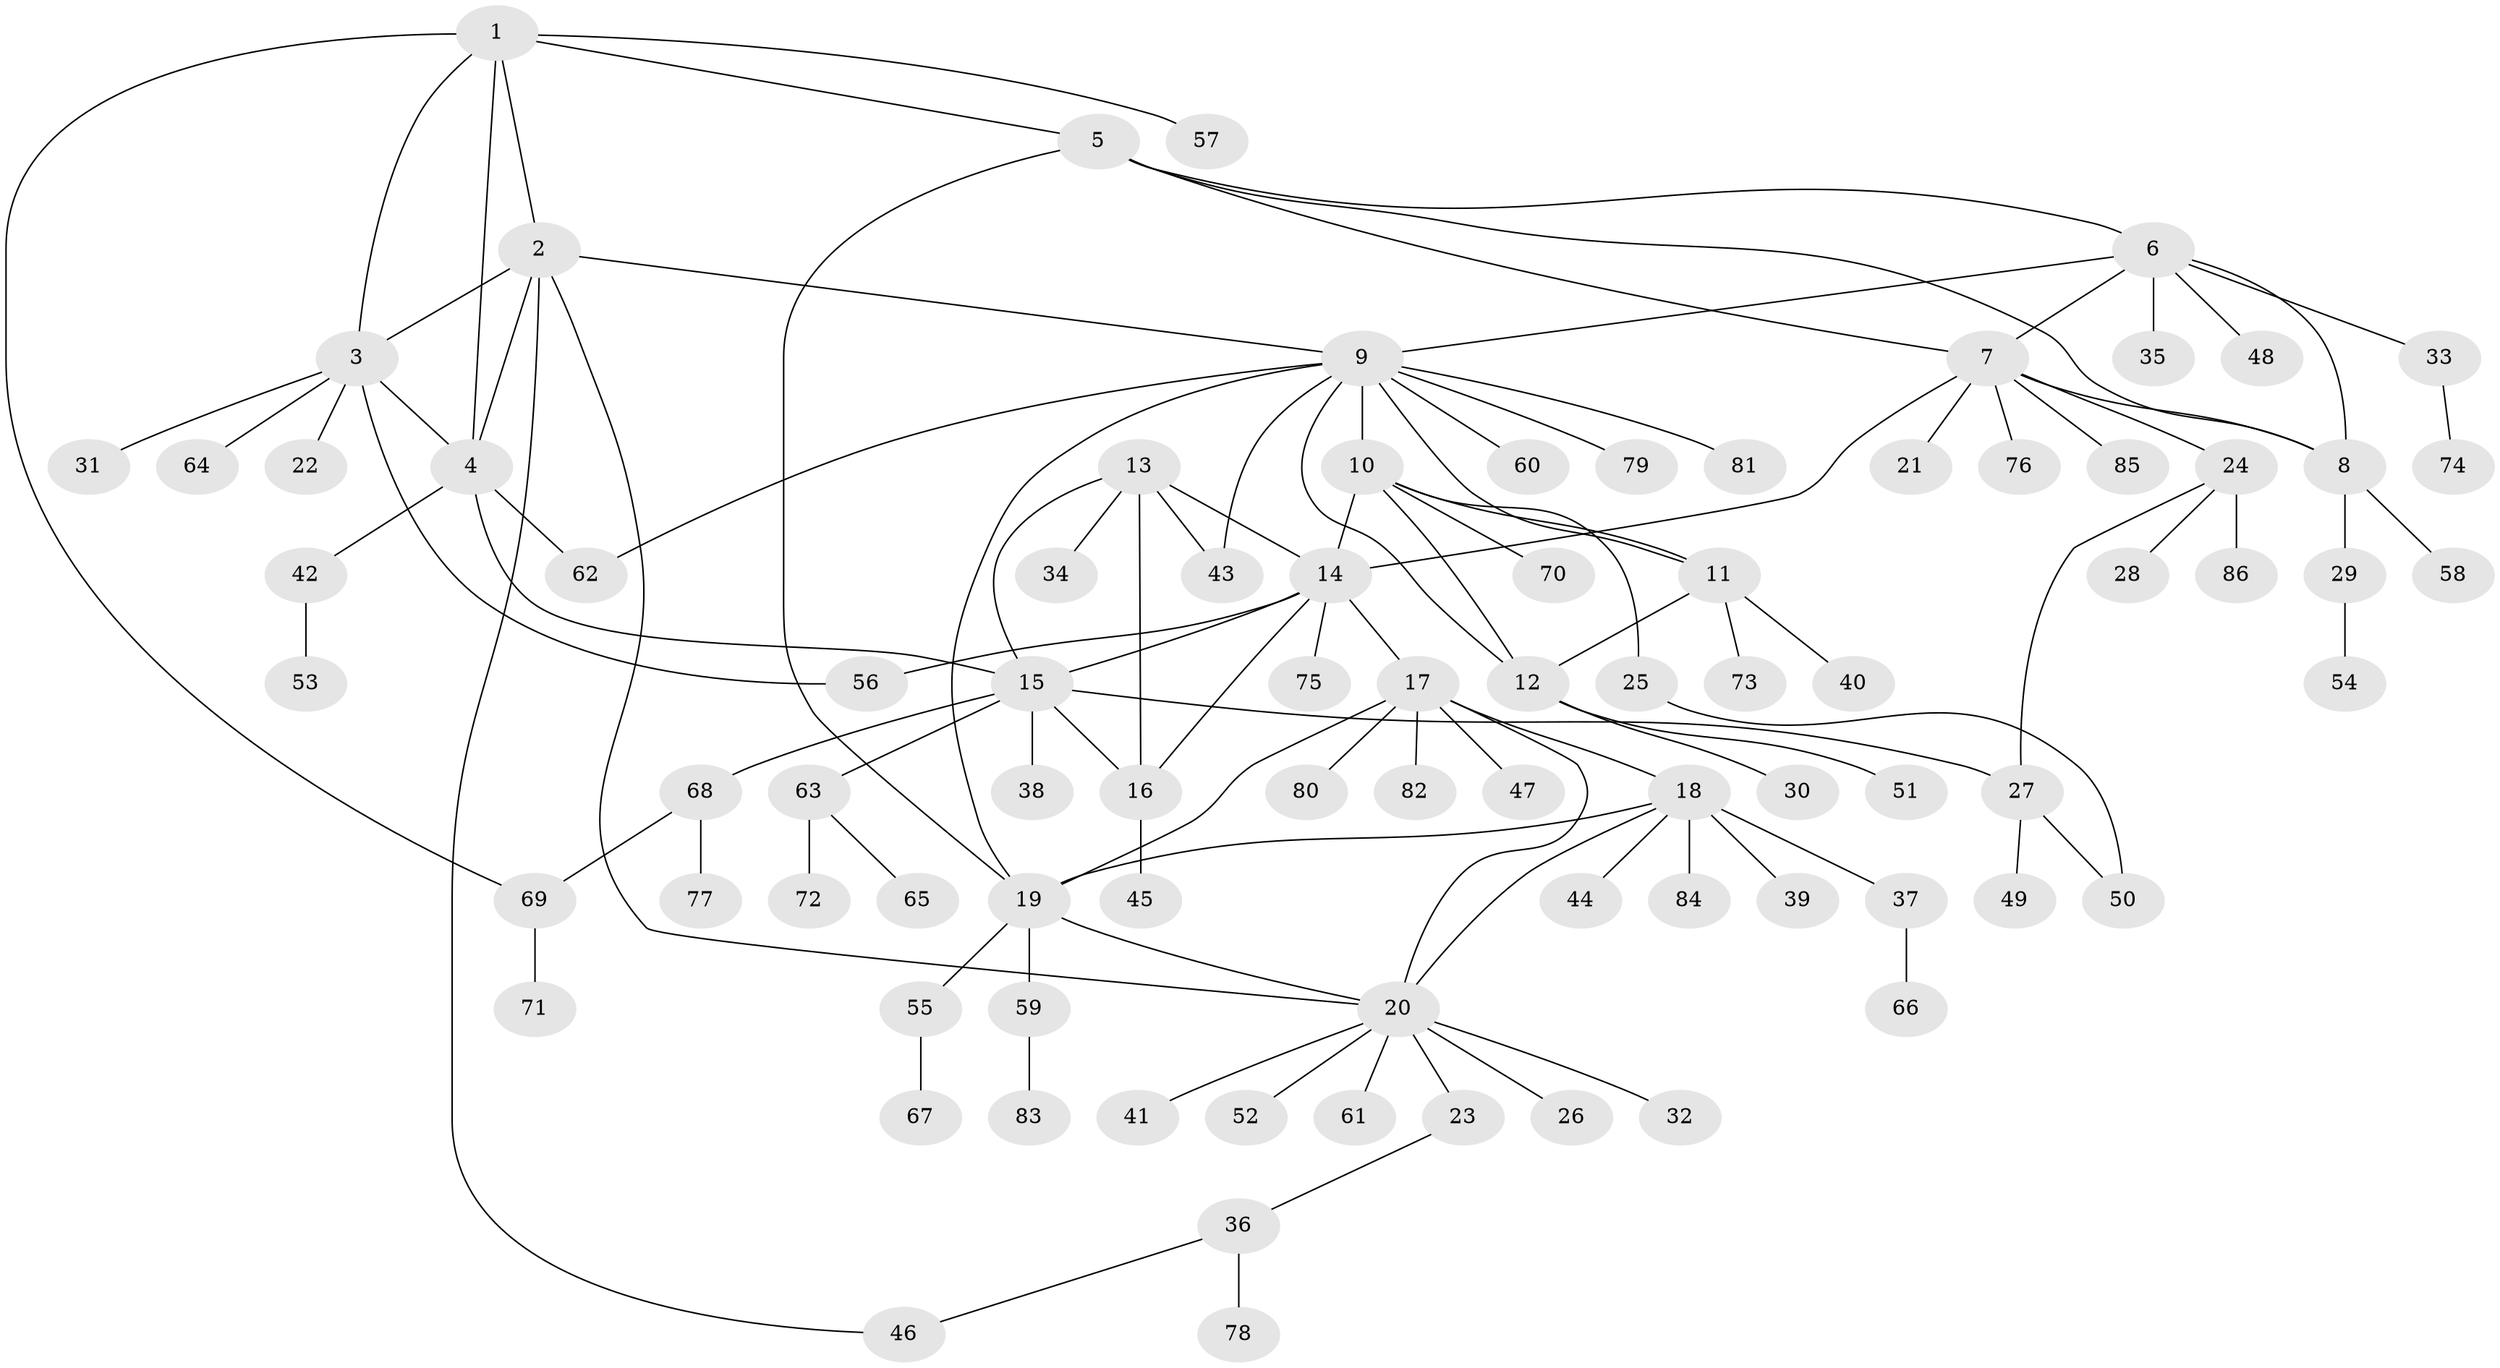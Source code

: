 // coarse degree distribution, {5: 0.03278688524590164, 6: 0.13114754098360656, 7: 0.01639344262295082, 15: 0.01639344262295082, 4: 0.03278688524590164, 12: 0.01639344262295082, 2: 0.09836065573770492, 9: 0.01639344262295082, 1: 0.6065573770491803, 3: 0.03278688524590164}
// Generated by graph-tools (version 1.1) at 2025/42/03/06/25 10:42:11]
// undirected, 86 vertices, 113 edges
graph export_dot {
graph [start="1"]
  node [color=gray90,style=filled];
  1;
  2;
  3;
  4;
  5;
  6;
  7;
  8;
  9;
  10;
  11;
  12;
  13;
  14;
  15;
  16;
  17;
  18;
  19;
  20;
  21;
  22;
  23;
  24;
  25;
  26;
  27;
  28;
  29;
  30;
  31;
  32;
  33;
  34;
  35;
  36;
  37;
  38;
  39;
  40;
  41;
  42;
  43;
  44;
  45;
  46;
  47;
  48;
  49;
  50;
  51;
  52;
  53;
  54;
  55;
  56;
  57;
  58;
  59;
  60;
  61;
  62;
  63;
  64;
  65;
  66;
  67;
  68;
  69;
  70;
  71;
  72;
  73;
  74;
  75;
  76;
  77;
  78;
  79;
  80;
  81;
  82;
  83;
  84;
  85;
  86;
  1 -- 2;
  1 -- 3;
  1 -- 4;
  1 -- 5;
  1 -- 57;
  1 -- 69;
  2 -- 3;
  2 -- 4;
  2 -- 9;
  2 -- 20;
  2 -- 46;
  3 -- 4;
  3 -- 22;
  3 -- 31;
  3 -- 56;
  3 -- 64;
  4 -- 15;
  4 -- 42;
  4 -- 62;
  5 -- 6;
  5 -- 7;
  5 -- 8;
  5 -- 19;
  6 -- 7;
  6 -- 8;
  6 -- 9;
  6 -- 33;
  6 -- 35;
  6 -- 48;
  7 -- 8;
  7 -- 14;
  7 -- 21;
  7 -- 24;
  7 -- 76;
  7 -- 85;
  8 -- 29;
  8 -- 58;
  9 -- 10;
  9 -- 11;
  9 -- 12;
  9 -- 19;
  9 -- 43;
  9 -- 60;
  9 -- 62;
  9 -- 79;
  9 -- 81;
  10 -- 11;
  10 -- 12;
  10 -- 14;
  10 -- 25;
  10 -- 70;
  11 -- 12;
  11 -- 40;
  11 -- 73;
  12 -- 30;
  12 -- 51;
  13 -- 14;
  13 -- 15;
  13 -- 16;
  13 -- 34;
  13 -- 43;
  14 -- 15;
  14 -- 16;
  14 -- 17;
  14 -- 56;
  14 -- 75;
  15 -- 16;
  15 -- 27;
  15 -- 38;
  15 -- 63;
  15 -- 68;
  16 -- 45;
  17 -- 18;
  17 -- 19;
  17 -- 20;
  17 -- 47;
  17 -- 80;
  17 -- 82;
  18 -- 19;
  18 -- 20;
  18 -- 37;
  18 -- 39;
  18 -- 44;
  18 -- 84;
  19 -- 20;
  19 -- 55;
  19 -- 59;
  20 -- 23;
  20 -- 26;
  20 -- 32;
  20 -- 41;
  20 -- 52;
  20 -- 61;
  23 -- 36;
  24 -- 27;
  24 -- 28;
  24 -- 86;
  25 -- 50;
  27 -- 49;
  27 -- 50;
  29 -- 54;
  33 -- 74;
  36 -- 46;
  36 -- 78;
  37 -- 66;
  42 -- 53;
  55 -- 67;
  59 -- 83;
  63 -- 65;
  63 -- 72;
  68 -- 69;
  68 -- 77;
  69 -- 71;
}
